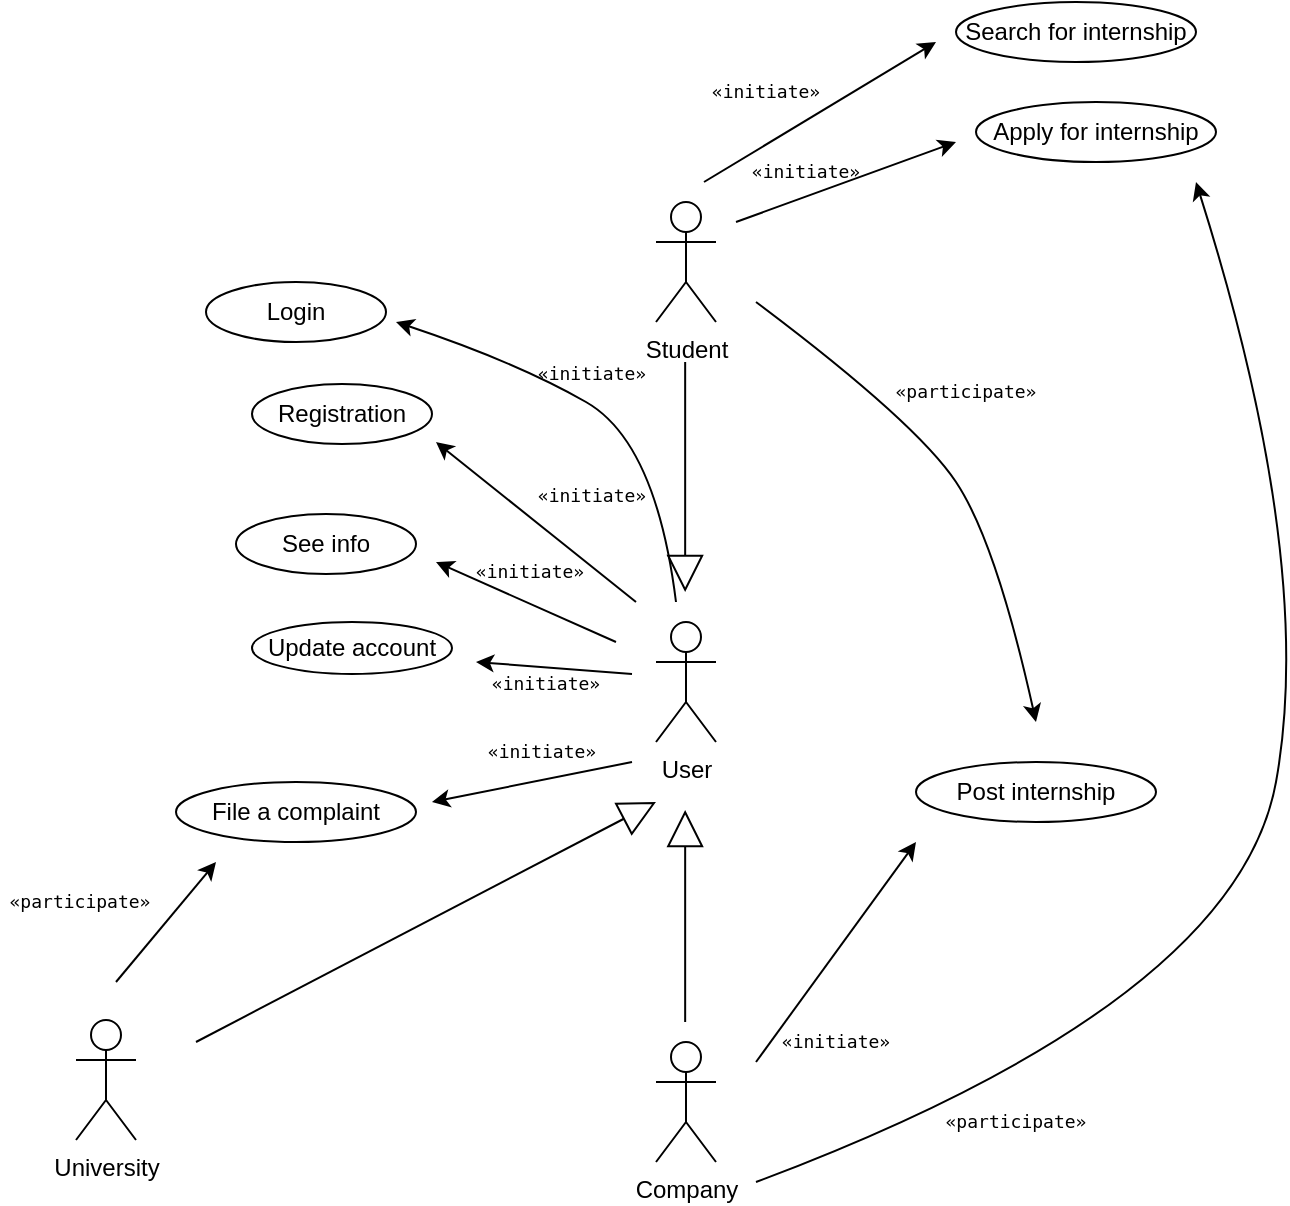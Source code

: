 <mxfile version="24.8.4">
  <diagram name="Page-1" id="9YuzkUGhZ70LMZZiXEKa">
    <mxGraphModel dx="1221" dy="639" grid="1" gridSize="10" guides="1" tooltips="1" connect="1" arrows="1" fold="1" page="1" pageScale="1" pageWidth="850" pageHeight="1100" math="0" shadow="0">
      <root>
        <mxCell id="0" />
        <mxCell id="1" parent="0" />
        <mxCell id="fcer_DWbzxVVgYh39GLK-1" value="Student" style="shape=umlActor;verticalLabelPosition=bottom;verticalAlign=top;html=1;outlineConnect=0;" vertex="1" parent="1">
          <mxGeometry x="360" y="130" width="30" height="60" as="geometry" />
        </mxCell>
        <mxCell id="fcer_DWbzxVVgYh39GLK-2" value="&lt;div&gt;Company&lt;/div&gt;" style="shape=umlActor;verticalLabelPosition=bottom;verticalAlign=top;html=1;outlineConnect=0;" vertex="1" parent="1">
          <mxGeometry x="360" y="550" width="30" height="60" as="geometry" />
        </mxCell>
        <mxCell id="fcer_DWbzxVVgYh39GLK-6" value="Login" style="ellipse;whiteSpace=wrap;html=1;flipV=0;flipH=1;" vertex="1" parent="1">
          <mxGeometry x="135" y="170" width="90" height="30" as="geometry" />
        </mxCell>
        <mxCell id="fcer_DWbzxVVgYh39GLK-11" value="User" style="shape=umlActor;verticalLabelPosition=bottom;verticalAlign=top;html=1;outlineConnect=0;" vertex="1" parent="1">
          <mxGeometry x="360" y="340" width="30" height="60" as="geometry" />
        </mxCell>
        <mxCell id="fcer_DWbzxVVgYh39GLK-12" value="Registration" style="ellipse;whiteSpace=wrap;html=1;flipV=0;flipH=1;" vertex="1" parent="1">
          <mxGeometry x="158" y="221" width="90" height="30" as="geometry" />
        </mxCell>
        <mxCell id="fcer_DWbzxVVgYh39GLK-13" value="See info" style="ellipse;whiteSpace=wrap;html=1;flipV=0;flipH=1;" vertex="1" parent="1">
          <mxGeometry x="150" y="286" width="90" height="30" as="geometry" />
        </mxCell>
        <mxCell id="fcer_DWbzxVVgYh39GLK-15" value="" style="endArrow=classic;html=1;rounded=0;" edge="1" parent="1">
          <mxGeometry width="50" height="50" relative="1" as="geometry">
            <mxPoint x="350" y="330" as="sourcePoint" />
            <mxPoint x="250" y="250" as="targetPoint" />
          </mxGeometry>
        </mxCell>
        <mxCell id="fcer_DWbzxVVgYh39GLK-16" value="" style="endArrow=classic;html=1;rounded=0;" edge="1" parent="1">
          <mxGeometry width="50" height="50" relative="1" as="geometry">
            <mxPoint x="340" y="350" as="sourcePoint" />
            <mxPoint x="250" y="310" as="targetPoint" />
          </mxGeometry>
        </mxCell>
        <mxCell id="fcer_DWbzxVVgYh39GLK-17" value="&lt;code style=&quot;font-size: 9px;&quot;&gt;«initiate»&lt;/code&gt;" style="text;html=1;align=center;verticalAlign=middle;whiteSpace=wrap;rounded=0;fontSize=9;flipV=0;flipH=1;" vertex="1" parent="1">
          <mxGeometry x="303" y="211" width="50" height="10" as="geometry" />
        </mxCell>
        <mxCell id="fcer_DWbzxVVgYh39GLK-22" value="&lt;code style=&quot;font-size: 9px;&quot;&gt;«initiate»&lt;/code&gt;" style="text;html=1;align=center;verticalAlign=middle;whiteSpace=wrap;rounded=0;fontSize=9;flipV=0;flipH=1;" vertex="1" parent="1">
          <mxGeometry x="303" y="272" width="50" height="10" as="geometry" />
        </mxCell>
        <mxCell id="fcer_DWbzxVVgYh39GLK-23" value="&lt;code style=&quot;font-size: 9px;&quot;&gt;«initiate»&lt;/code&gt;" style="text;html=1;align=center;verticalAlign=middle;whiteSpace=wrap;rounded=0;fontSize=9;flipV=0;flipH=1;" vertex="1" parent="1">
          <mxGeometry x="272" y="310" width="50" height="10" as="geometry" />
        </mxCell>
        <mxCell id="fcer_DWbzxVVgYh39GLK-25" value="" style="endArrow=block;endSize=16;endFill=0;html=1;rounded=0;" edge="1" parent="1">
          <mxGeometry width="160" relative="1" as="geometry">
            <mxPoint x="374.58" y="210" as="sourcePoint" />
            <mxPoint x="374.58" y="325" as="targetPoint" />
          </mxGeometry>
        </mxCell>
        <mxCell id="fcer_DWbzxVVgYh39GLK-27" value="" style="endArrow=block;endSize=16;endFill=0;html=1;rounded=0;" edge="1" parent="1">
          <mxGeometry width="160" relative="1" as="geometry">
            <mxPoint x="374.58" y="540" as="sourcePoint" />
            <mxPoint x="374.58" y="434" as="targetPoint" />
          </mxGeometry>
        </mxCell>
        <mxCell id="fcer_DWbzxVVgYh39GLK-28" value="Search for internship" style="ellipse;whiteSpace=wrap;html=1;" vertex="1" parent="1">
          <mxGeometry x="510" y="30" width="120" height="30" as="geometry" />
        </mxCell>
        <mxCell id="fcer_DWbzxVVgYh39GLK-31" value="" style="endArrow=classic;html=1;rounded=0;" edge="1" parent="1">
          <mxGeometry width="50" height="50" relative="1" as="geometry">
            <mxPoint x="400" y="140" as="sourcePoint" />
            <mxPoint x="510" y="100" as="targetPoint" />
          </mxGeometry>
        </mxCell>
        <mxCell id="fcer_DWbzxVVgYh39GLK-32" value="&lt;code style=&quot;font-size: 9px;&quot;&gt;«initiate»&lt;/code&gt;" style="text;html=1;align=center;verticalAlign=middle;whiteSpace=wrap;rounded=0;fontSize=9;" vertex="1" parent="1">
          <mxGeometry x="410" y="110" width="50" height="10" as="geometry" />
        </mxCell>
        <mxCell id="fcer_DWbzxVVgYh39GLK-33" value="Apply for internship" style="ellipse;whiteSpace=wrap;html=1;" vertex="1" parent="1">
          <mxGeometry x="520" y="80" width="120" height="30" as="geometry" />
        </mxCell>
        <mxCell id="fcer_DWbzxVVgYh39GLK-36" value="" style="endArrow=classic;html=1;rounded=0;" edge="1" parent="1">
          <mxGeometry width="50" height="50" relative="1" as="geometry">
            <mxPoint x="384" y="120" as="sourcePoint" />
            <mxPoint x="500" y="50" as="targetPoint" />
          </mxGeometry>
        </mxCell>
        <mxCell id="fcer_DWbzxVVgYh39GLK-37" value="&lt;code style=&quot;font-size: 9px;&quot;&gt;«initiate»&lt;/code&gt;" style="text;html=1;align=center;verticalAlign=middle;whiteSpace=wrap;rounded=0;fontSize=9;" vertex="1" parent="1">
          <mxGeometry x="390" y="70" width="50" height="10" as="geometry" />
        </mxCell>
        <mxCell id="fcer_DWbzxVVgYh39GLK-42" value="" style="endArrow=classic;html=1;rounded=0;" edge="1" parent="1">
          <mxGeometry width="50" height="50" relative="1" as="geometry">
            <mxPoint x="348" y="366" as="sourcePoint" />
            <mxPoint x="270" y="360" as="targetPoint" />
          </mxGeometry>
        </mxCell>
        <mxCell id="fcer_DWbzxVVgYh39GLK-43" value="&lt;code style=&quot;font-size: 9px;&quot;&gt;«initiate»&lt;/code&gt;" style="text;html=1;align=center;verticalAlign=middle;whiteSpace=wrap;rounded=0;fontSize=9;flipV=0;flipH=1;" vertex="1" parent="1">
          <mxGeometry x="280" y="366" width="50" height="10" as="geometry" />
        </mxCell>
        <mxCell id="fcer_DWbzxVVgYh39GLK-44" value="Update account" style="ellipse;whiteSpace=wrap;html=1;flipV=0;flipH=1;" vertex="1" parent="1">
          <mxGeometry x="158" y="340" width="100" height="26" as="geometry" />
        </mxCell>
        <mxCell id="fcer_DWbzxVVgYh39GLK-46" value="University" style="shape=umlActor;verticalLabelPosition=bottom;verticalAlign=top;html=1;outlineConnect=0;" vertex="1" parent="1">
          <mxGeometry x="70" y="539" width="30" height="60" as="geometry" />
        </mxCell>
        <mxCell id="fcer_DWbzxVVgYh39GLK-47" value="" style="endArrow=classic;html=1;rounded=0;" edge="1" parent="1">
          <mxGeometry width="50" height="50" relative="1" as="geometry">
            <mxPoint x="348" y="410" as="sourcePoint" />
            <mxPoint x="248" y="430" as="targetPoint" />
          </mxGeometry>
        </mxCell>
        <mxCell id="fcer_DWbzxVVgYh39GLK-48" value="&lt;code style=&quot;font-size: 9px;&quot;&gt;«initiate»&lt;/code&gt;" style="text;html=1;align=center;verticalAlign=middle;whiteSpace=wrap;rounded=0;fontSize=9;" vertex="1" parent="1">
          <mxGeometry x="278" y="400" width="50" height="10" as="geometry" />
        </mxCell>
        <mxCell id="fcer_DWbzxVVgYh39GLK-49" value="File a complaint" style="ellipse;whiteSpace=wrap;html=1;" vertex="1" parent="1">
          <mxGeometry x="120" y="420" width="120" height="30" as="geometry" />
        </mxCell>
        <mxCell id="fcer_DWbzxVVgYh39GLK-50" value="" style="endArrow=classic;html=1;rounded=0;" edge="1" parent="1">
          <mxGeometry width="50" height="50" relative="1" as="geometry">
            <mxPoint x="90" y="520" as="sourcePoint" />
            <mxPoint x="140" y="460" as="targetPoint" />
          </mxGeometry>
        </mxCell>
        <mxCell id="fcer_DWbzxVVgYh39GLK-51" value="&lt;code style=&quot;font-size: 9px;&quot;&gt;«participate»&lt;/code&gt;" style="text;html=1;align=center;verticalAlign=middle;whiteSpace=wrap;rounded=0;fontSize=9;" vertex="1" parent="1">
          <mxGeometry x="32" y="470" width="80" height="19" as="geometry" />
        </mxCell>
        <mxCell id="fcer_DWbzxVVgYh39GLK-52" value="Post internship" style="ellipse;whiteSpace=wrap;html=1;" vertex="1" parent="1">
          <mxGeometry x="490" y="410" width="120" height="30" as="geometry" />
        </mxCell>
        <mxCell id="fcer_DWbzxVVgYh39GLK-56" value="" style="endArrow=classic;html=1;rounded=0;" edge="1" parent="1">
          <mxGeometry width="50" height="50" relative="1" as="geometry">
            <mxPoint x="410" y="560" as="sourcePoint" />
            <mxPoint x="490" y="450" as="targetPoint" />
          </mxGeometry>
        </mxCell>
        <mxCell id="fcer_DWbzxVVgYh39GLK-57" value="&lt;code style=&quot;font-size: 9px;&quot;&gt;«initiate»&lt;/code&gt;" style="text;html=1;align=center;verticalAlign=middle;whiteSpace=wrap;rounded=0;fontSize=9;" vertex="1" parent="1">
          <mxGeometry x="425" y="545" width="50" height="10" as="geometry" />
        </mxCell>
        <mxCell id="fcer_DWbzxVVgYh39GLK-58" value="" style="curved=1;endArrow=classic;html=1;rounded=0;" edge="1" parent="1">
          <mxGeometry width="50" height="50" relative="1" as="geometry">
            <mxPoint x="410" y="620" as="sourcePoint" />
            <mxPoint x="630" y="120" as="targetPoint" />
            <Array as="points">
              <mxPoint x="650" y="530" />
              <mxPoint x="690" y="310" />
            </Array>
          </mxGeometry>
        </mxCell>
        <mxCell id="fcer_DWbzxVVgYh39GLK-59" value="&lt;code style=&quot;font-size: 9px;&quot;&gt;«participate»&lt;/code&gt;" style="text;html=1;align=center;verticalAlign=middle;whiteSpace=wrap;rounded=0;fontSize=9;" vertex="1" parent="1">
          <mxGeometry x="500" y="580" width="80" height="19" as="geometry" />
        </mxCell>
        <mxCell id="fcer_DWbzxVVgYh39GLK-60" value="" style="curved=1;endArrow=classic;html=1;rounded=0;" edge="1" parent="1">
          <mxGeometry width="50" height="50" relative="1" as="geometry">
            <mxPoint x="410" y="180" as="sourcePoint" />
            <mxPoint x="550" y="390" as="targetPoint" />
            <Array as="points">
              <mxPoint x="490" y="240" />
              <mxPoint x="530" y="300" />
            </Array>
          </mxGeometry>
        </mxCell>
        <mxCell id="fcer_DWbzxVVgYh39GLK-61" value="&lt;code style=&quot;font-size: 9px;&quot;&gt;«participate»&lt;/code&gt;" style="text;html=1;align=center;verticalAlign=middle;whiteSpace=wrap;rounded=0;fontSize=9;" vertex="1" parent="1">
          <mxGeometry x="475" y="215" width="80" height="19" as="geometry" />
        </mxCell>
        <mxCell id="fcer_DWbzxVVgYh39GLK-64" value="" style="curved=1;endArrow=classic;html=1;rounded=0;" edge="1" parent="1">
          <mxGeometry width="50" height="50" relative="1" as="geometry">
            <mxPoint x="370" y="330" as="sourcePoint" />
            <mxPoint x="230" y="190" as="targetPoint" />
            <Array as="points">
              <mxPoint x="360" y="250" />
              <mxPoint x="290" y="210" />
            </Array>
          </mxGeometry>
        </mxCell>
        <mxCell id="fcer_DWbzxVVgYh39GLK-65" value="" style="endArrow=block;endSize=16;endFill=0;html=1;rounded=0;" edge="1" parent="1">
          <mxGeometry width="160" relative="1" as="geometry">
            <mxPoint x="130" y="550" as="sourcePoint" />
            <mxPoint x="360" y="430" as="targetPoint" />
          </mxGeometry>
        </mxCell>
      </root>
    </mxGraphModel>
  </diagram>
</mxfile>
